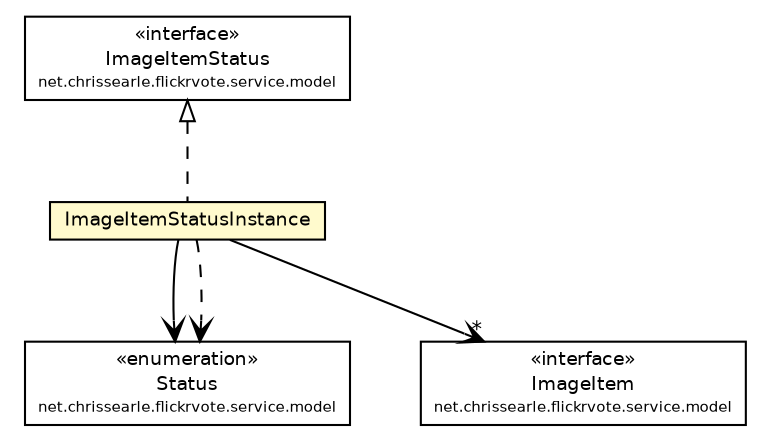 #!/usr/local/bin/dot
#
# Class diagram 
# Generated by UmlGraph version 4.6 (http://www.spinellis.gr/sw/umlgraph)
#

digraph G {
	edge [fontname="Helvetica",fontsize=10,labelfontname="Helvetica",labelfontsize=10];
	node [fontname="Helvetica",fontsize=10,shape=plaintext];
	// net.chrissearle.flickrvote.service.model.Status
	c7329 [label=<<table border="0" cellborder="1" cellspacing="0" cellpadding="2" port="p" href="../Status.html">
		<tr><td><table border="0" cellspacing="0" cellpadding="1">
			<tr><td> &laquo;enumeration&raquo; </td></tr>
			<tr><td> Status </td></tr>
			<tr><td><font point-size="7.0"> net.chrissearle.flickrvote.service.model </font></td></tr>
		</table></td></tr>
		</table>>, fontname="Helvetica", fontcolor="black", fontsize=9.0];
	// net.chrissearle.flickrvote.service.model.ImageItemStatus
	c7331 [label=<<table border="0" cellborder="1" cellspacing="0" cellpadding="2" port="p" href="../ImageItemStatus.html">
		<tr><td><table border="0" cellspacing="0" cellpadding="1">
			<tr><td> &laquo;interface&raquo; </td></tr>
			<tr><td> ImageItemStatus </td></tr>
			<tr><td><font point-size="7.0"> net.chrissearle.flickrvote.service.model </font></td></tr>
		</table></td></tr>
		</table>>, fontname="Helvetica", fontcolor="black", fontsize=9.0];
	// net.chrissearle.flickrvote.service.model.ImageItem
	c7332 [label=<<table border="0" cellborder="1" cellspacing="0" cellpadding="2" port="p" href="../ImageItem.html">
		<tr><td><table border="0" cellspacing="0" cellpadding="1">
			<tr><td> &laquo;interface&raquo; </td></tr>
			<tr><td> ImageItem </td></tr>
			<tr><td><font point-size="7.0"> net.chrissearle.flickrvote.service.model </font></td></tr>
		</table></td></tr>
		</table>>, fontname="Helvetica", fontcolor="black", fontsize=9.0];
	// net.chrissearle.flickrvote.service.model.impl.ImageItemStatusInstance
	c7337 [label=<<table border="0" cellborder="1" cellspacing="0" cellpadding="2" port="p" bgcolor="lemonChiffon" href="./ImageItemStatusInstance.html">
		<tr><td><table border="0" cellspacing="0" cellpadding="1">
			<tr><td> ImageItemStatusInstance </td></tr>
		</table></td></tr>
		</table>>, fontname="Helvetica", fontcolor="black", fontsize=9.0];
	//net.chrissearle.flickrvote.service.model.impl.ImageItemStatusInstance implements net.chrissearle.flickrvote.service.model.ImageItemStatus
	c7331:p -> c7337:p [dir=back,arrowtail=empty,style=dashed];
	// net.chrissearle.flickrvote.service.model.impl.ImageItemStatusInstance NAVASSOC net.chrissearle.flickrvote.service.model.Status
	c7337:p -> c7329:p [taillabel="", label="", headlabel="", fontname="Helvetica", fontcolor="black", fontsize=10.0, color="black", arrowhead=open];
	// net.chrissearle.flickrvote.service.model.impl.ImageItemStatusInstance NAVASSOC net.chrissearle.flickrvote.service.model.ImageItem
	c7337:p -> c7332:p [taillabel="", label="", headlabel="*", fontname="Helvetica", fontcolor="black", fontsize=10.0, color="black", arrowhead=open];
	// net.chrissearle.flickrvote.service.model.impl.ImageItemStatusInstance DEPEND net.chrissearle.flickrvote.service.model.Status
	c7337:p -> c7329:p [taillabel="", label="", headlabel="", fontname="Helvetica", fontcolor="black", fontsize=10.0, color="black", arrowhead=open, style=dashed];
}

